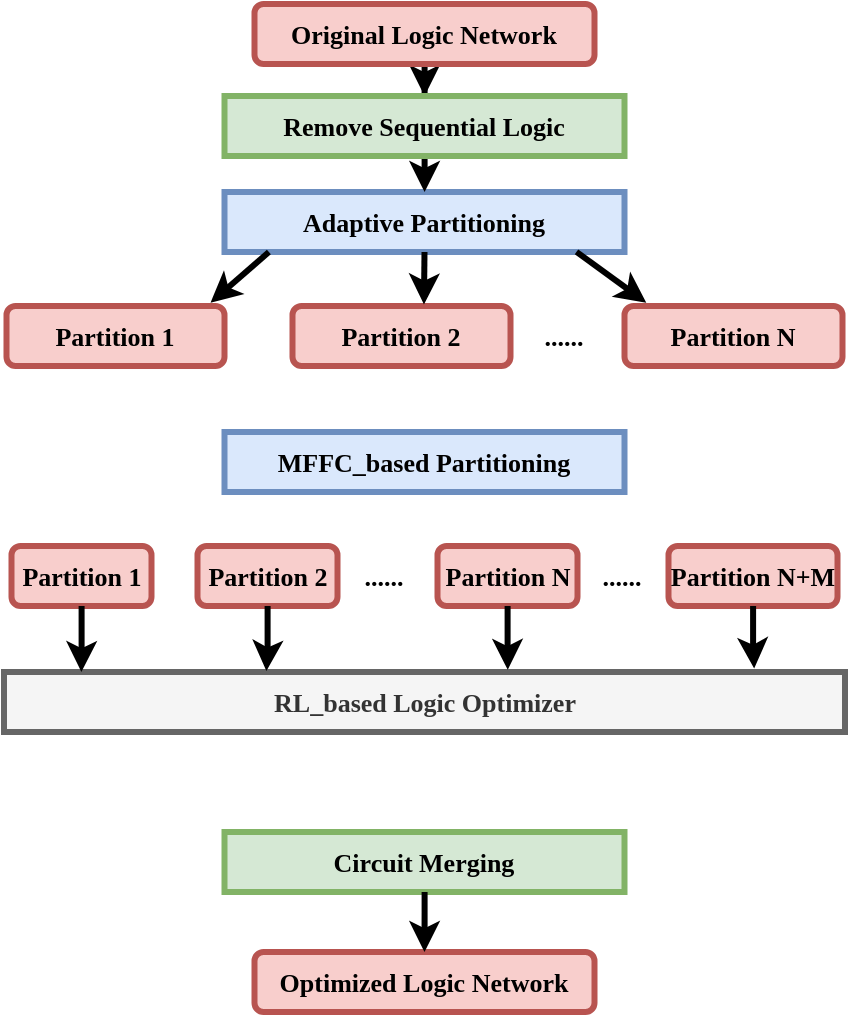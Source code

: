 <mxfile version="23.0.1" type="github">
  <diagram name="第 1 页" id="j_07Ym5FIF2X4ZPxHcAr">
    <mxGraphModel dx="1442" dy="545" grid="1" gridSize="10" guides="1" tooltips="1" connect="1" arrows="1" fold="1" page="1" pageScale="1" pageWidth="500" pageHeight="600" math="0" shadow="0">
      <root>
        <mxCell id="0" />
        <mxCell id="1" parent="0" />
        <mxCell id="RKz9n2dJhe-HLLSOtMHz-3" value="&lt;font face=&quot;Times New Roman&quot; style=&quot;font-size: 13px;&quot;&gt;Adaptive Partitioning&lt;/font&gt;" style="rounded=0;whiteSpace=wrap;html=1;fillColor=#dae8fc;strokeColor=#6c8ebf;fontStyle=1;fontSize=13;strokeWidth=3;" vertex="1" parent="1">
          <mxGeometry x="-359.75" y="164" width="200" height="30" as="geometry" />
        </mxCell>
        <mxCell id="RKz9n2dJhe-HLLSOtMHz-4" value="&lt;font face=&quot;Times New Roman&quot; style=&quot;font-size: 13px;&quot;&gt;Partition 1&lt;/font&gt;" style="rounded=1;whiteSpace=wrap;html=1;fillColor=#f8cecc;strokeColor=#b85450;fontStyle=1;fontSize=13;strokeWidth=3;" vertex="1" parent="1">
          <mxGeometry x="-468.75" y="221" width="109" height="30" as="geometry" />
        </mxCell>
        <mxCell id="RKz9n2dJhe-HLLSOtMHz-5" value="&lt;font face=&quot;Times New Roman&quot; style=&quot;font-size: 13px;&quot;&gt;Partition 2&lt;/font&gt;" style="rounded=1;whiteSpace=wrap;html=1;fillColor=#f8cecc;strokeColor=#b85450;fontStyle=1;fontSize=13;strokeWidth=3;" vertex="1" parent="1">
          <mxGeometry x="-325.75" y="221" width="109" height="30" as="geometry" />
        </mxCell>
        <mxCell id="RKz9n2dJhe-HLLSOtMHz-6" value="&lt;font face=&quot;Times New Roman&quot; style=&quot;font-size: 13px;&quot;&gt;&lt;span style=&quot;font-size: 13px;&quot;&gt;......&lt;/span&gt;&lt;/font&gt;" style="text;html=1;strokeColor=none;fillColor=none;align=center;verticalAlign=middle;whiteSpace=wrap;rounded=0;fontStyle=1;fontSize=13;strokeWidth=3;" vertex="1" parent="1">
          <mxGeometry x="-219.75" y="221" width="60" height="30" as="geometry" />
        </mxCell>
        <mxCell id="RKz9n2dJhe-HLLSOtMHz-7" value="&lt;font face=&quot;Times New Roman&quot; style=&quot;font-size: 13px;&quot;&gt;Partition N&lt;/font&gt;" style="rounded=1;whiteSpace=wrap;html=1;fillColor=#f8cecc;strokeColor=#b85450;fontStyle=1;fontSize=13;strokeWidth=3;" vertex="1" parent="1">
          <mxGeometry x="-159.75" y="221" width="109" height="30" as="geometry" />
        </mxCell>
        <mxCell id="RKz9n2dJhe-HLLSOtMHz-16" value="" style="endArrow=classic;html=1;rounded=0;exitX=0.111;exitY=1.001;exitDx=0;exitDy=0;exitPerimeter=0;entryX=0.936;entryY=-0.056;entryDx=0;entryDy=0;entryPerimeter=0;fontStyle=1;fontSize=13;strokeWidth=3;" edge="1" parent="1" source="RKz9n2dJhe-HLLSOtMHz-3" target="RKz9n2dJhe-HLLSOtMHz-4">
          <mxGeometry width="50" height="50" relative="1" as="geometry">
            <mxPoint x="-359.75" y="204" as="sourcePoint" />
            <mxPoint x="-379.75" y="224" as="targetPoint" />
          </mxGeometry>
        </mxCell>
        <mxCell id="RKz9n2dJhe-HLLSOtMHz-18" value="" style="endArrow=classic;html=1;rounded=0;exitX=0.5;exitY=1;exitDx=0;exitDy=0;entryX=0.603;entryY=-0.026;entryDx=0;entryDy=0;entryPerimeter=0;fontStyle=1;fontSize=13;strokeWidth=3;" edge="1" parent="1" source="RKz9n2dJhe-HLLSOtMHz-3" target="RKz9n2dJhe-HLLSOtMHz-5">
          <mxGeometry width="50" height="50" relative="1" as="geometry">
            <mxPoint x="-285.75" y="204" as="sourcePoint" />
            <mxPoint x="-285.75" y="224" as="targetPoint" />
          </mxGeometry>
        </mxCell>
        <mxCell id="RKz9n2dJhe-HLLSOtMHz-19" value="" style="endArrow=classic;html=1;rounded=0;exitX=0.88;exitY=0.998;exitDx=0;exitDy=0;exitPerimeter=0;entryX=0.1;entryY=-0.056;entryDx=0;entryDy=0;entryPerimeter=0;fontStyle=1;fontSize=13;strokeWidth=3;" edge="1" parent="1" source="RKz9n2dJhe-HLLSOtMHz-3" target="RKz9n2dJhe-HLLSOtMHz-7">
          <mxGeometry width="50" height="50" relative="1" as="geometry">
            <mxPoint x="-175.03" y="204" as="sourcePoint" />
            <mxPoint x="-155.75" y="224" as="targetPoint" />
          </mxGeometry>
        </mxCell>
        <mxCell id="RKz9n2dJhe-HLLSOtMHz-30" style="edgeStyle=orthogonalEdgeStyle;rounded=0;orthogonalLoop=1;jettySize=auto;html=1;fontStyle=1;fontSize=13;strokeWidth=3;" edge="1" parent="1" source="RKz9n2dJhe-HLLSOtMHz-31" target="RKz9n2dJhe-HLLSOtMHz-32">
          <mxGeometry relative="1" as="geometry">
            <mxPoint x="-259.75" y="106" as="targetPoint" />
          </mxGeometry>
        </mxCell>
        <mxCell id="RKz9n2dJhe-HLLSOtMHz-31" value="&lt;font face=&quot;Times New Roman&quot; style=&quot;font-size: 13px;&quot;&gt;Original Logic Network&lt;/font&gt;" style="rounded=1;whiteSpace=wrap;html=1;fillColor=#f8cecc;strokeColor=#b85450;fontStyle=1;fontSize=13;strokeWidth=3;" vertex="1" parent="1">
          <mxGeometry x="-344.75" y="70" width="170" height="30" as="geometry" />
        </mxCell>
        <mxCell id="RKz9n2dJhe-HLLSOtMHz-34" style="edgeStyle=orthogonalEdgeStyle;rounded=0;orthogonalLoop=1;jettySize=auto;html=1;entryX=0.5;entryY=0;entryDx=0;entryDy=0;fontStyle=1;fontSize=13;strokeWidth=3;" edge="1" parent="1" source="RKz9n2dJhe-HLLSOtMHz-32" target="RKz9n2dJhe-HLLSOtMHz-3">
          <mxGeometry relative="1" as="geometry">
            <Array as="points">
              <mxPoint x="-259.75" y="164" />
              <mxPoint x="-259.75" y="164" />
            </Array>
          </mxGeometry>
        </mxCell>
        <mxCell id="RKz9n2dJhe-HLLSOtMHz-32" value="&lt;font face=&quot;Times New Roman&quot; style=&quot;font-size: 13px;&quot;&gt;Remove Sequential Logic&lt;/font&gt;" style="rounded=0;whiteSpace=wrap;html=1;fillColor=#d5e8d4;strokeColor=#82b366;fontStyle=1;fontSize=13;strokeWidth=3;" vertex="1" parent="1">
          <mxGeometry x="-359.75" y="116" width="200" height="30" as="geometry" />
        </mxCell>
        <mxCell id="RKz9n2dJhe-HLLSOtMHz-35" value="&lt;font face=&quot;Times New Roman&quot; style=&quot;font-size: 13px;&quot;&gt;MFFC_based Partitioning&lt;/font&gt;" style="rounded=0;whiteSpace=wrap;html=1;fillColor=#dae8fc;strokeColor=#6c8ebf;fontStyle=1;fontSize=13;strokeWidth=3;" vertex="1" parent="1">
          <mxGeometry x="-359.75" y="284" width="200" height="30" as="geometry" />
        </mxCell>
        <mxCell id="RKz9n2dJhe-HLLSOtMHz-58" value="&lt;font face=&quot;Times New Roman&quot; style=&quot;font-size: 13px;&quot;&gt;Partition 1&lt;/font&gt;" style="rounded=1;whiteSpace=wrap;html=1;fillColor=#f8cecc;strokeColor=#b85450;fontStyle=1;fontSize=13;strokeWidth=3;" vertex="1" parent="1">
          <mxGeometry x="-466.25" y="341" width="70" height="30" as="geometry" />
        </mxCell>
        <mxCell id="RKz9n2dJhe-HLLSOtMHz-59" value="&lt;font face=&quot;Times New Roman&quot; style=&quot;font-size: 13px;&quot;&gt;Partition 2&lt;/font&gt;" style="rounded=1;whiteSpace=wrap;html=1;fillColor=#f8cecc;strokeColor=#b85450;fontStyle=1;fontSize=13;strokeWidth=3;" vertex="1" parent="1">
          <mxGeometry x="-373.25" y="341" width="70" height="30" as="geometry" />
        </mxCell>
        <mxCell id="RKz9n2dJhe-HLLSOtMHz-60" value="&lt;font face=&quot;Times New Roman&quot; style=&quot;font-size: 13px;&quot;&gt;Partition N&lt;/font&gt;" style="rounded=1;whiteSpace=wrap;html=1;fillColor=#f8cecc;strokeColor=#b85450;fontStyle=1;fontSize=13;strokeWidth=3;" vertex="1" parent="1">
          <mxGeometry x="-253.25" y="341" width="70" height="30" as="geometry" />
        </mxCell>
        <mxCell id="RKz9n2dJhe-HLLSOtMHz-61" value="&lt;font face=&quot;Times New Roman&quot; style=&quot;font-size: 13px;&quot;&gt;&lt;span style=&quot;font-size: 13px;&quot;&gt;......&lt;/span&gt;&lt;/font&gt;" style="text;html=1;strokeColor=none;fillColor=none;align=center;verticalAlign=middle;whiteSpace=wrap;rounded=0;fontStyle=1;fontSize=13;strokeWidth=3;" vertex="1" parent="1">
          <mxGeometry x="-310.25" y="341" width="60" height="30" as="geometry" />
        </mxCell>
        <mxCell id="RKz9n2dJhe-HLLSOtMHz-62" value="&lt;font face=&quot;Times New Roman&quot; style=&quot;font-size: 13px;&quot;&gt;&lt;span style=&quot;font-size: 13px;&quot;&gt;......&lt;/span&gt;&lt;/font&gt;" style="text;html=1;strokeColor=none;fillColor=none;align=center;verticalAlign=middle;whiteSpace=wrap;rounded=0;fontStyle=1;fontSize=13;strokeWidth=3;" vertex="1" parent="1">
          <mxGeometry x="-191.25" y="341" width="60" height="30" as="geometry" />
        </mxCell>
        <mxCell id="RKz9n2dJhe-HLLSOtMHz-63" value="&lt;font face=&quot;Times New Roman&quot; style=&quot;font-size: 13px;&quot;&gt;Partition N+M&lt;/font&gt;" style="rounded=1;whiteSpace=wrap;html=1;fillColor=#f8cecc;strokeColor=#b85450;fontStyle=1;fontSize=13;strokeWidth=3;" vertex="1" parent="1">
          <mxGeometry x="-137.75" y="341" width="84.5" height="30" as="geometry" />
        </mxCell>
        <mxCell id="RKz9n2dJhe-HLLSOtMHz-64" value="&lt;font face=&quot;Times New Roman&quot; style=&quot;font-size: 13px;&quot;&gt;RL_based Logic Optimizer&lt;/font&gt;" style="rounded=0;whiteSpace=wrap;html=1;fillColor=#f5f5f5;strokeColor=#666666;fontColor=#333333;fontStyle=1;fontSize=13;strokeWidth=3;" vertex="1" parent="1">
          <mxGeometry x="-470" y="404" width="420.5" height="30" as="geometry" />
        </mxCell>
        <mxCell id="RKz9n2dJhe-HLLSOtMHz-66" style="edgeStyle=orthogonalEdgeStyle;rounded=0;orthogonalLoop=1;jettySize=auto;html=1;entryX=0.092;entryY=0;entryDx=0;entryDy=0;entryPerimeter=0;fontStyle=1;fontSize=13;strokeWidth=3;" edge="1" parent="1" source="RKz9n2dJhe-HLLSOtMHz-58" target="RKz9n2dJhe-HLLSOtMHz-64">
          <mxGeometry relative="1" as="geometry" />
        </mxCell>
        <mxCell id="RKz9n2dJhe-HLLSOtMHz-67" style="edgeStyle=orthogonalEdgeStyle;rounded=0;orthogonalLoop=1;jettySize=auto;html=1;entryX=0.312;entryY=-0.015;entryDx=0;entryDy=0;entryPerimeter=0;fontStyle=1;fontSize=13;strokeWidth=3;" edge="1" parent="1" source="RKz9n2dJhe-HLLSOtMHz-59" target="RKz9n2dJhe-HLLSOtMHz-64">
          <mxGeometry relative="1" as="geometry" />
        </mxCell>
        <mxCell id="RKz9n2dJhe-HLLSOtMHz-68" style="edgeStyle=orthogonalEdgeStyle;rounded=0;orthogonalLoop=1;jettySize=auto;html=1;entryX=0.599;entryY=-0.037;entryDx=0;entryDy=0;entryPerimeter=0;fontStyle=1;fontSize=13;strokeWidth=3;" edge="1" parent="1" source="RKz9n2dJhe-HLLSOtMHz-60" target="RKz9n2dJhe-HLLSOtMHz-64">
          <mxGeometry relative="1" as="geometry" />
        </mxCell>
        <mxCell id="RKz9n2dJhe-HLLSOtMHz-69" style="edgeStyle=orthogonalEdgeStyle;rounded=0;orthogonalLoop=1;jettySize=auto;html=1;entryX=0.892;entryY=-0.059;entryDx=0;entryDy=0;entryPerimeter=0;fontStyle=1;fontSize=13;strokeWidth=3;" edge="1" parent="1" source="RKz9n2dJhe-HLLSOtMHz-63" target="RKz9n2dJhe-HLLSOtMHz-64">
          <mxGeometry relative="1" as="geometry" />
        </mxCell>
        <mxCell id="RKz9n2dJhe-HLLSOtMHz-70" value="&lt;font face=&quot;Times New Roman&quot; style=&quot;font-size: 13px;&quot;&gt;Circuit Merging&lt;/font&gt;" style="rounded=0;whiteSpace=wrap;html=1;fillColor=#d5e8d4;strokeColor=#82b366;fontStyle=1;fontSize=13;strokeWidth=3;" vertex="1" parent="1">
          <mxGeometry x="-359.75" y="484" width="200" height="30" as="geometry" />
        </mxCell>
        <mxCell id="RKz9n2dJhe-HLLSOtMHz-71" value="&lt;font face=&quot;Times New Roman&quot; style=&quot;font-size: 13px;&quot;&gt;Optimized Logic Network&lt;/font&gt;" style="rounded=1;whiteSpace=wrap;html=1;fillColor=#f8cecc;strokeColor=#b85450;fontStyle=1;fontSize=13;strokeWidth=3;" vertex="1" parent="1">
          <mxGeometry x="-344.75" y="544" width="170" height="30" as="geometry" />
        </mxCell>
        <mxCell id="RKz9n2dJhe-HLLSOtMHz-72" style="edgeStyle=orthogonalEdgeStyle;rounded=0;orthogonalLoop=1;jettySize=auto;html=1;entryX=0.5;entryY=0;entryDx=0;entryDy=0;fontStyle=1;fontSize=13;strokeWidth=3;" edge="1" parent="1" source="RKz9n2dJhe-HLLSOtMHz-70" target="RKz9n2dJhe-HLLSOtMHz-71">
          <mxGeometry relative="1" as="geometry" />
        </mxCell>
      </root>
    </mxGraphModel>
  </diagram>
</mxfile>
